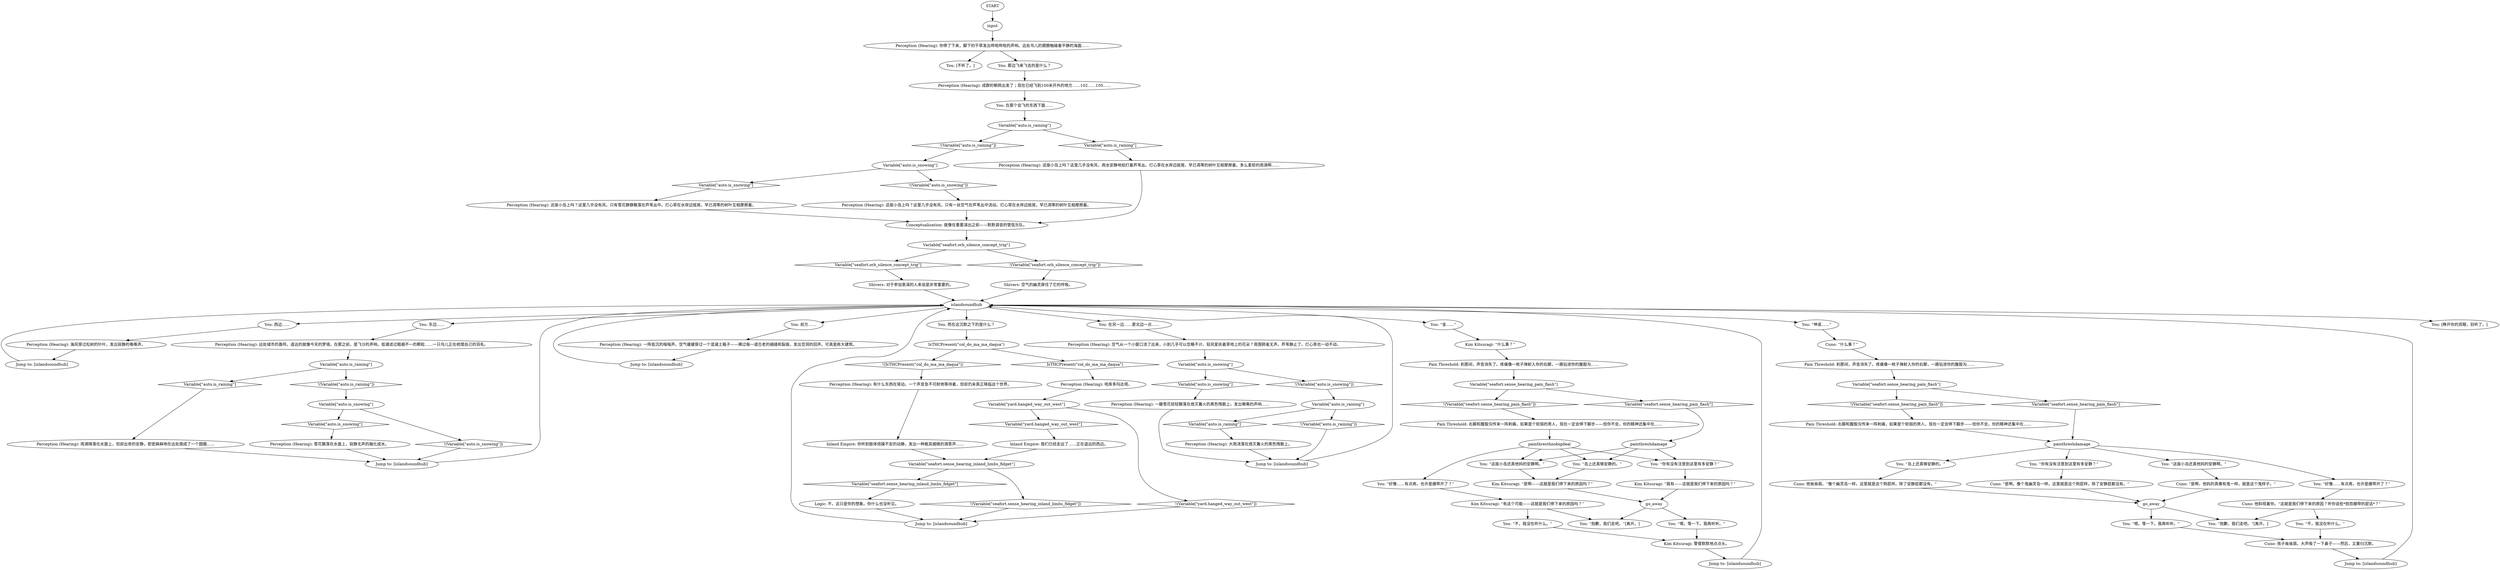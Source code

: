 # SEAFORT ORB / quiet on the island
# (afterthought on silence and sounds)
# ==================================================
digraph G {
	  0 [label="START"];
	  1 [label="input"];
	  2 [label="Shivers: 对于参加表演的人来说是非常重要的。"];
	  3 [label="You: 东边……"];
	  4 [label="Jump to: [islandsoundhub]"];
	  5 [label="Cuno: “什么事？”"];
	  6 [label="Perception (Hearing): 这座小岛上吗？这里几乎没有风，只有雪花静静飘落在芦苇丛中。灯心草在水岸边摇晃，早已凋零的树叶互相摩擦着。"];
	  7 [label="Variable[\"seafort.orb_silence_concept_trig\"]"];
	  8 [label="Variable[\"seafort.orb_silence_concept_trig\"]", shape=diamond];
	  9 [label="!(Variable[\"seafort.orb_silence_concept_trig\"])", shape=diamond];
	  10 [label="You: 前方……"];
	  11 [label="Perception (Hearing): 空气从一个小窗口流了出来，小到几乎可以忽略不计。轻风爱抚着草地上的花朵？周围鸦雀无声。芦苇静止了。灯心草也一动不动。"];
	  12 [label="You: “你有没有注意到这里有多安静？”"];
	  13 [label="Perception (Hearing): 这座小岛上吗？这里几乎没有风，雨水安静地拍打着芦苇丛。灯心草在水岸边摇晃，早已凋零的树叶互相摩擦着。多么柔软的雨滴啊……"];
	  14 [label="Shivers: 空气的幽灵屏住了它的呼吸。"];
	  15 [label="islandsoundhub"];
	  16 [label="You: 而在这沉默之下的是什么？"];
	  17 [label="Variable[\"seafort.sense_hearing_pain_flash\"]"];
	  18 [label="Variable[\"seafort.sense_hearing_pain_flash\"]", shape=diamond];
	  19 [label="!(Variable[\"seafort.sense_hearing_pain_flash\"])", shape=diamond];
	  20 [label="You: “好像……有点疼。也许是绷带开了？”"];
	  21 [label="Conceptualization: 就像在重要演出之前——默默调音的管弦乐队。"];
	  22 [label="You: “这座小岛还真他妈的安静啊。”"];
	  23 [label="Kim Kitsuragi: “有这个可能——这就是我们停下来的原因吗？”"];
	  24 [label="Pain Threshold: 刹那间，声音消失了。疼痛像一枚子弹射入你的右脚，一路钻进你的腹股沟……"];
	  25 [label="Variable[\"seafort.sense_hearing_pain_flash\"]"];
	  26 [label="Variable[\"seafort.sense_hearing_pain_flash\"]", shape=diamond];
	  27 [label="!(Variable[\"seafort.sense_hearing_pain_flash\"])", shape=diamond];
	  28 [label="Variable[\"auto.is_snowing\"]"];
	  29 [label="Variable[\"auto.is_snowing\"]", shape=diamond];
	  30 [label="!(Variable[\"auto.is_snowing\"])", shape=diamond];
	  31 [label="Perception (Hearing): 这座小岛上吗？这里几乎没有风，只有一丝空气在芦苇丛中流动。灯心草在水岸边摇晃，早已凋零的树叶互相摩擦着。"];
	  32 [label="Jump to: [islandsoundhub]"];
	  33 [label="Kim Kitsuragi: “是啊——这就是我们停下来的原因吗？”"];
	  34 [label="Perception (Hearing): 远处城市的轰鸣，遥远的就像今天的梦境。在那之前，是飞沙的声响。低潮滤过粗细不一的颗粒……一只鸟儿正在梳理自己的羽毛。"];
	  35 [label="You: 在另一边……更北边一点……"];
	  36 [label="Pain Threshold: 右脚和腹股沟传来一阵刺痛，如果是个软弱的男人，现在一定会停下脚步——但你不会，你的精神还集中在……"];
	  37 [label="Perception (Hearing): 大雨浇落在熄灭篝火的黑色残骸上。"];
	  38 [label="IsTHCPresent(\"col_do_ma_ma_daqua\")"];
	  39 [label="IsTHCPresent(\"col_do_ma_ma_daqua\")", shape=diamond];
	  40 [label="!(IsTHCPresent(\"col_do_ma_ma_daqua\"))", shape=diamond];
	  41 [label="painthreshdamage"];
	  42 [label="painthreshdamage"];
	  43 [label="Cuno: 他斜视着你。“这就是我们停下来的原因？听你说些*抱怨绷带的屁话*？”"];
	  44 [label="You: “不，我没在听什么。”"];
	  45 [label="Perception (Hearing): 你停了下来，脚下的干草发出哗啦哗啦的声响。远处鸟儿的翅膀触碰着平静的海面……"];
	  46 [label="You: “金……”"];
	  47 [label="Variable[\"seafort.sense_hearing_inland_limbs_fidget\"]"];
	  48 [label="Variable[\"seafort.sense_hearing_inland_limbs_fidget\"]", shape=diamond];
	  49 [label="!(Variable[\"seafort.sense_hearing_inland_limbs_fidget\"])", shape=diamond];
	  50 [label="Pain Threshold: 右脚和腹股沟传来一阵刺痛，如果是个软弱的男人，现在一定会停下脚步——但你不会，你的精神还集中在……"];
	  51 [label="You: “岛上还真够安静的。”"];
	  52 [label="You: [不听了。]"];
	  53 [label="You: 在那个会飞的东西下面……"];
	  54 [label="You: 西边……"];
	  55 [label="Perception (Hearing): 有什么东西在晃动。一个声音急不可耐地等待着，但却仍未真正降临这个世界。"];
	  56 [label="go_away"];
	  57 [label="painthresthnobigdeal"];
	  58 [label="Variable[\"auto.is_raining\"]"];
	  59 [label="Variable[\"auto.is_raining\"]", shape=diamond];
	  60 [label="!(Variable[\"auto.is_raining\"])", shape=diamond];
	  61 [label="Perception (Hearing): 海风穿过松树的针叶，发出寂静的嘶嘶声。"];
	  62 [label="Perception (Hearing): 雨滴降落在水面上，但却出奇的安静，密密麻麻地在远处围成了一个圆圈……"];
	  63 [label="Perception (Hearing): 雪花飘落在水面上，寂静无声的融化成水。"];
	  64 [label="Variable[\"auto.is_raining\"]"];
	  65 [label="Variable[\"auto.is_raining\"]", shape=diamond];
	  66 [label="!(Variable[\"auto.is_raining\"])", shape=diamond];
	  67 [label="Kim Kitsuragi: “什么事？”"];
	  69 [label="Perception (Hearing): 成群的鹌鹑出发了；现在已经飞到100米开外的地方……102……105……"];
	  70 [label="Variable[\"auto.is_snowing\"]"];
	  71 [label="Variable[\"auto.is_snowing\"]", shape=diamond];
	  72 [label="!(Variable[\"auto.is_snowing\"])", shape=diamond];
	  73 [label="Jump to: [islandsoundhub]"];
	  74 [label="Logic: 不，这只是你的想象。你什么也没听见。"];
	  75 [label="You: “这座小岛还真他妈的安静啊。”"];
	  76 [label="You: “嗯。等一下。我再听听。”"];
	  77 [label="Variable[\"yard.hanged_way_out_west\"]"];
	  78 [label="Variable[\"yard.hanged_way_out_west\"]", shape=diamond];
	  79 [label="!(Variable[\"yard.hanged_way_out_west\"])", shape=diamond];
	  80 [label="You: “岛上还真够安静的。”"];
	  81 [label="Cuno: “是啊。像个鬼幽灵岛一样。这里就是这个狗屁样。除了安静屁都没有。”"];
	  82 [label="Cuno: 孩子耸耸肩。大声吸了一下鼻子——然后，又重归沉默。"];
	  83 [label="Inland Empire: 你听到肢体烦躁不安的动静，发出一种极其细微的滴答声……"];
	  84 [label="Inland Empire: 我们已经走远了……正在遥远的西边。"];
	  85 [label="You: “抱歉，我们走吧。”[离开。]"];
	  86 [label="You: “好像……有点疼。也许是绷带开了？”"];
	  87 [label="go_away"];
	  88 [label="Perception (Hearing): 一瓣雪花轻轻飘落在熄灭篝火的黑色残骸上。发出嘶嘶的声响……"];
	  89 [label="You: “嗯。等一下。我再听听。”"];
	  90 [label="Pain Threshold: 刹那间，声音消失了。疼痛像一枚子弹射入你的右脚，一路钻进你的腹股沟……"];
	  91 [label="Variable[\"auto.is_raining\"]"];
	  92 [label="Variable[\"auto.is_raining\"]", shape=diamond];
	  93 [label="!(Variable[\"auto.is_raining\"])", shape=diamond];
	  94 [label="Jump to: [islandsoundhub]"];
	  95 [label="Jump to: [islandsoundhub]"];
	  96 [label="Jump to: [islandsoundhub]"];
	  97 [label="Perception (Hearing): 哈库多玛达塔。"];
	  98 [label="Cuno: “是啊，他妈的真像有鬼一样。就是这个鬼样子。”"];
	  99 [label="Perception (Hearing): 一阵低沉的嗡嗡声。空气缓缓穿过一个混凝土箱子——拂过每一道古老的细缝和裂痕，发出空洞的回声。可真是栋大建筑。"];
	  100 [label="Kim Kitsuragi: 警督默默地点点头。"];
	  101 [label="You: “坤诺……”"];
	  102 [label="You: “你有没有注意到这里有多安静？”"];
	  103 [label="You: “抱歉，我们走吧。”[离开。]"];
	  104 [label="You: [睁开你的双眼，别听了。]"];
	  105 [label="You: “不，我没在听什么。”"];
	  106 [label="Kim Kitsuragi: “我有——这就是我们停下来的原因吗？”"];
	  107 [label="Cuno: 他耸耸肩。“像个幽灵岛一样。这里就是这个狗屁样。除了安静屁都没有。”"];
	  108 [label="You: 那边飞来飞去的是什么？"];
	  109 [label="Variable[\"auto.is_snowing\"]"];
	  110 [label="Variable[\"auto.is_snowing\"]", shape=diamond];
	  111 [label="!(Variable[\"auto.is_snowing\"])", shape=diamond];
	  112 [label="Jump to: [islandsoundhub]"];
	  0 -> 1
	  1 -> 45
	  2 -> 15
	  3 -> 34
	  4 -> 15
	  5 -> 90
	  6 -> 21
	  7 -> 8
	  7 -> 9
	  8 -> 2
	  9 -> 14
	  10 -> 99
	  11 -> 109
	  12 -> 106
	  13 -> 21
	  14 -> 15
	  15 -> 35
	  15 -> 3
	  15 -> 101
	  15 -> 104
	  15 -> 10
	  15 -> 46
	  15 -> 16
	  15 -> 54
	  16 -> 38
	  17 -> 18
	  17 -> 19
	  18 -> 41
	  19 -> 36
	  20 -> 43
	  21 -> 7
	  22 -> 33
	  23 -> 105
	  23 -> 85
	  24 -> 17
	  25 -> 26
	  25 -> 27
	  26 -> 42
	  27 -> 50
	  28 -> 29
	  28 -> 30
	  29 -> 6
	  30 -> 31
	  31 -> 21
	  32 -> 15
	  33 -> 56
	  34 -> 91
	  35 -> 11
	  36 -> 57
	  37 -> 94
	  38 -> 40
	  38 -> 39
	  39 -> 97
	  40 -> 55
	  41 -> 80
	  41 -> 12
	  41 -> 22
	  42 -> 75
	  42 -> 51
	  42 -> 20
	  42 -> 102
	  43 -> 44
	  43 -> 103
	  44 -> 82
	  45 -> 108
	  45 -> 52
	  46 -> 67
	  47 -> 48
	  47 -> 49
	  48 -> 74
	  49 -> 95
	  50 -> 42
	  51 -> 107
	  53 -> 58
	  54 -> 61
	  55 -> 83
	  56 -> 89
	  56 -> 85
	  57 -> 80
	  57 -> 86
	  57 -> 12
	  57 -> 22
	  58 -> 59
	  58 -> 60
	  59 -> 13
	  60 -> 28
	  61 -> 4
	  62 -> 73
	  63 -> 73
	  64 -> 65
	  64 -> 66
	  65 -> 37
	  66 -> 94
	  67 -> 24
	  69 -> 53
	  70 -> 72
	  70 -> 71
	  71 -> 63
	  72 -> 73
	  73 -> 15
	  74 -> 95
	  75 -> 98
	  76 -> 82
	  77 -> 78
	  77 -> 79
	  78 -> 84
	  79 -> 95
	  80 -> 33
	  81 -> 87
	  82 -> 112
	  83 -> 47
	  84 -> 47
	  86 -> 23
	  87 -> 76
	  87 -> 103
	  88 -> 94
	  89 -> 100
	  90 -> 25
	  91 -> 92
	  91 -> 93
	  92 -> 62
	  93 -> 70
	  94 -> 15
	  95 -> 15
	  96 -> 15
	  97 -> 77
	  98 -> 87
	  99 -> 32
	  100 -> 96
	  101 -> 5
	  102 -> 81
	  105 -> 100
	  106 -> 56
	  107 -> 87
	  108 -> 69
	  109 -> 110
	  109 -> 111
	  110 -> 88
	  111 -> 64
	  112 -> 15
}

